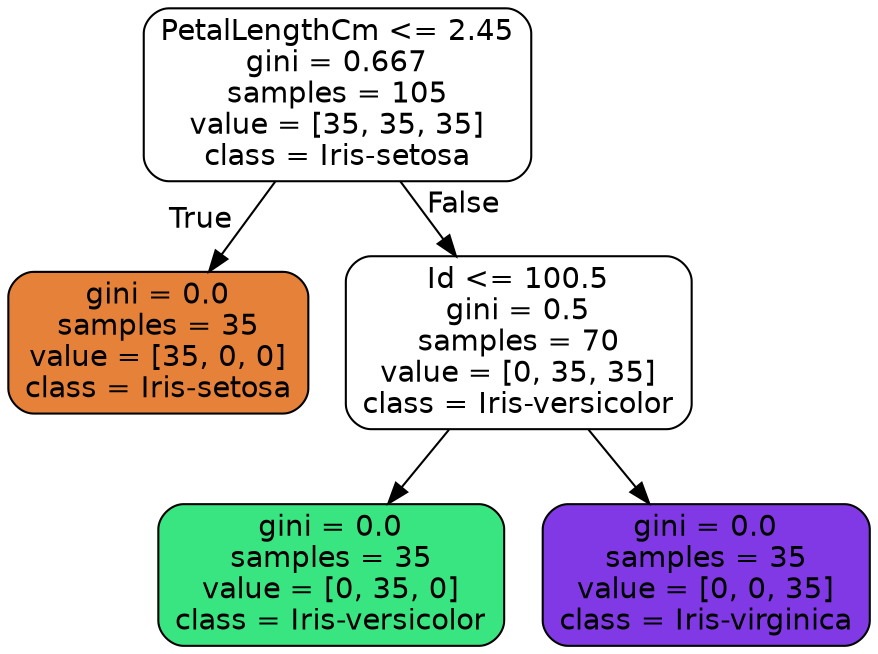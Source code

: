 digraph Tree {
node [shape=box, style="filled, rounded", color="black", fontname="helvetica"] ;
edge [fontname="helvetica"] ;
0 [label="PetalLengthCm <= 2.45\ngini = 0.667\nsamples = 105\nvalue = [35, 35, 35]\nclass = Iris-setosa", fillcolor="#ffffff"] ;
1 [label="gini = 0.0\nsamples = 35\nvalue = [35, 0, 0]\nclass = Iris-setosa", fillcolor="#e58139"] ;
0 -> 1 [labeldistance=2.5, labelangle=45, headlabel="True"] ;
2 [label="Id <= 100.5\ngini = 0.5\nsamples = 70\nvalue = [0, 35, 35]\nclass = Iris-versicolor", fillcolor="#ffffff"] ;
0 -> 2 [labeldistance=2.5, labelangle=-45, headlabel="False"] ;
3 [label="gini = 0.0\nsamples = 35\nvalue = [0, 35, 0]\nclass = Iris-versicolor", fillcolor="#39e581"] ;
2 -> 3 ;
4 [label="gini = 0.0\nsamples = 35\nvalue = [0, 0, 35]\nclass = Iris-virginica", fillcolor="#8139e5"] ;
2 -> 4 ;
}